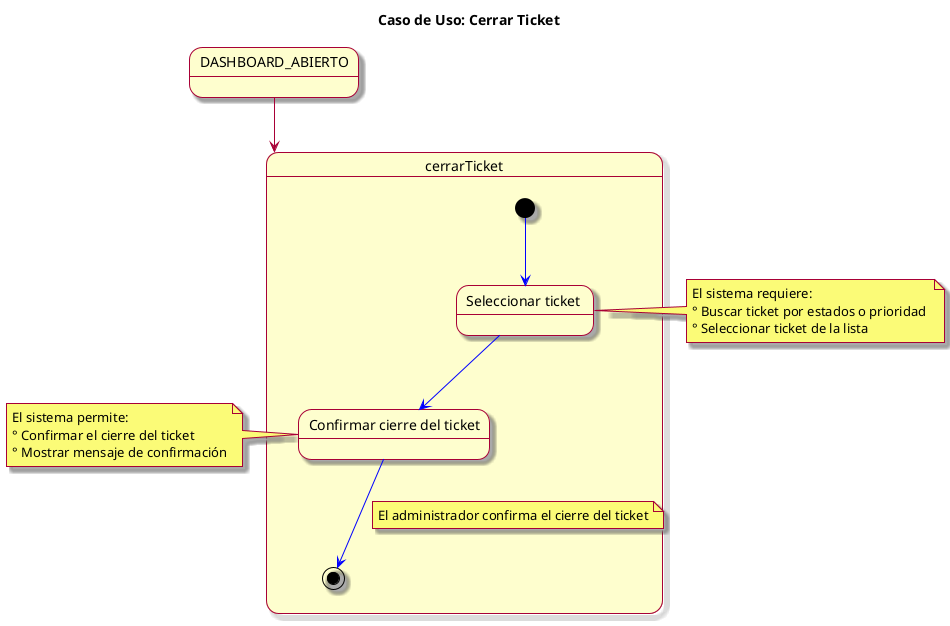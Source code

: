 @startuml
skin rose
title Caso de Uso: Cerrar Ticket

state DASHBOARD_ABIERTO

DASHBOARD_ABIERTO --> cerrarTicket

state cerrarTicket {
  [*] -[#blue]-> seleccionarTicket
  state "Seleccionar ticket " as seleccionarTicket
  seleccionarTicket -[#blue]-> confirmarCerrarTicket
  state "Confirmar cierre del ticket" as confirmarCerrarTicket
  confirmarCerrarTicket -[#blue]-> [*]
  note on link: El administrador confirma el cierre del ticket
  
}

note left of confirmarCerrarTicket
  El sistema permite:
  ° Confirmar el cierre del ticket
  ° Mostrar mensaje de confirmación
end note

note left of seleccionarTicket
  El sistema requiere:
  ° Buscar ticket por estados o prioridad 
  ° Seleccionar ticket de la lista
end note
@enduml